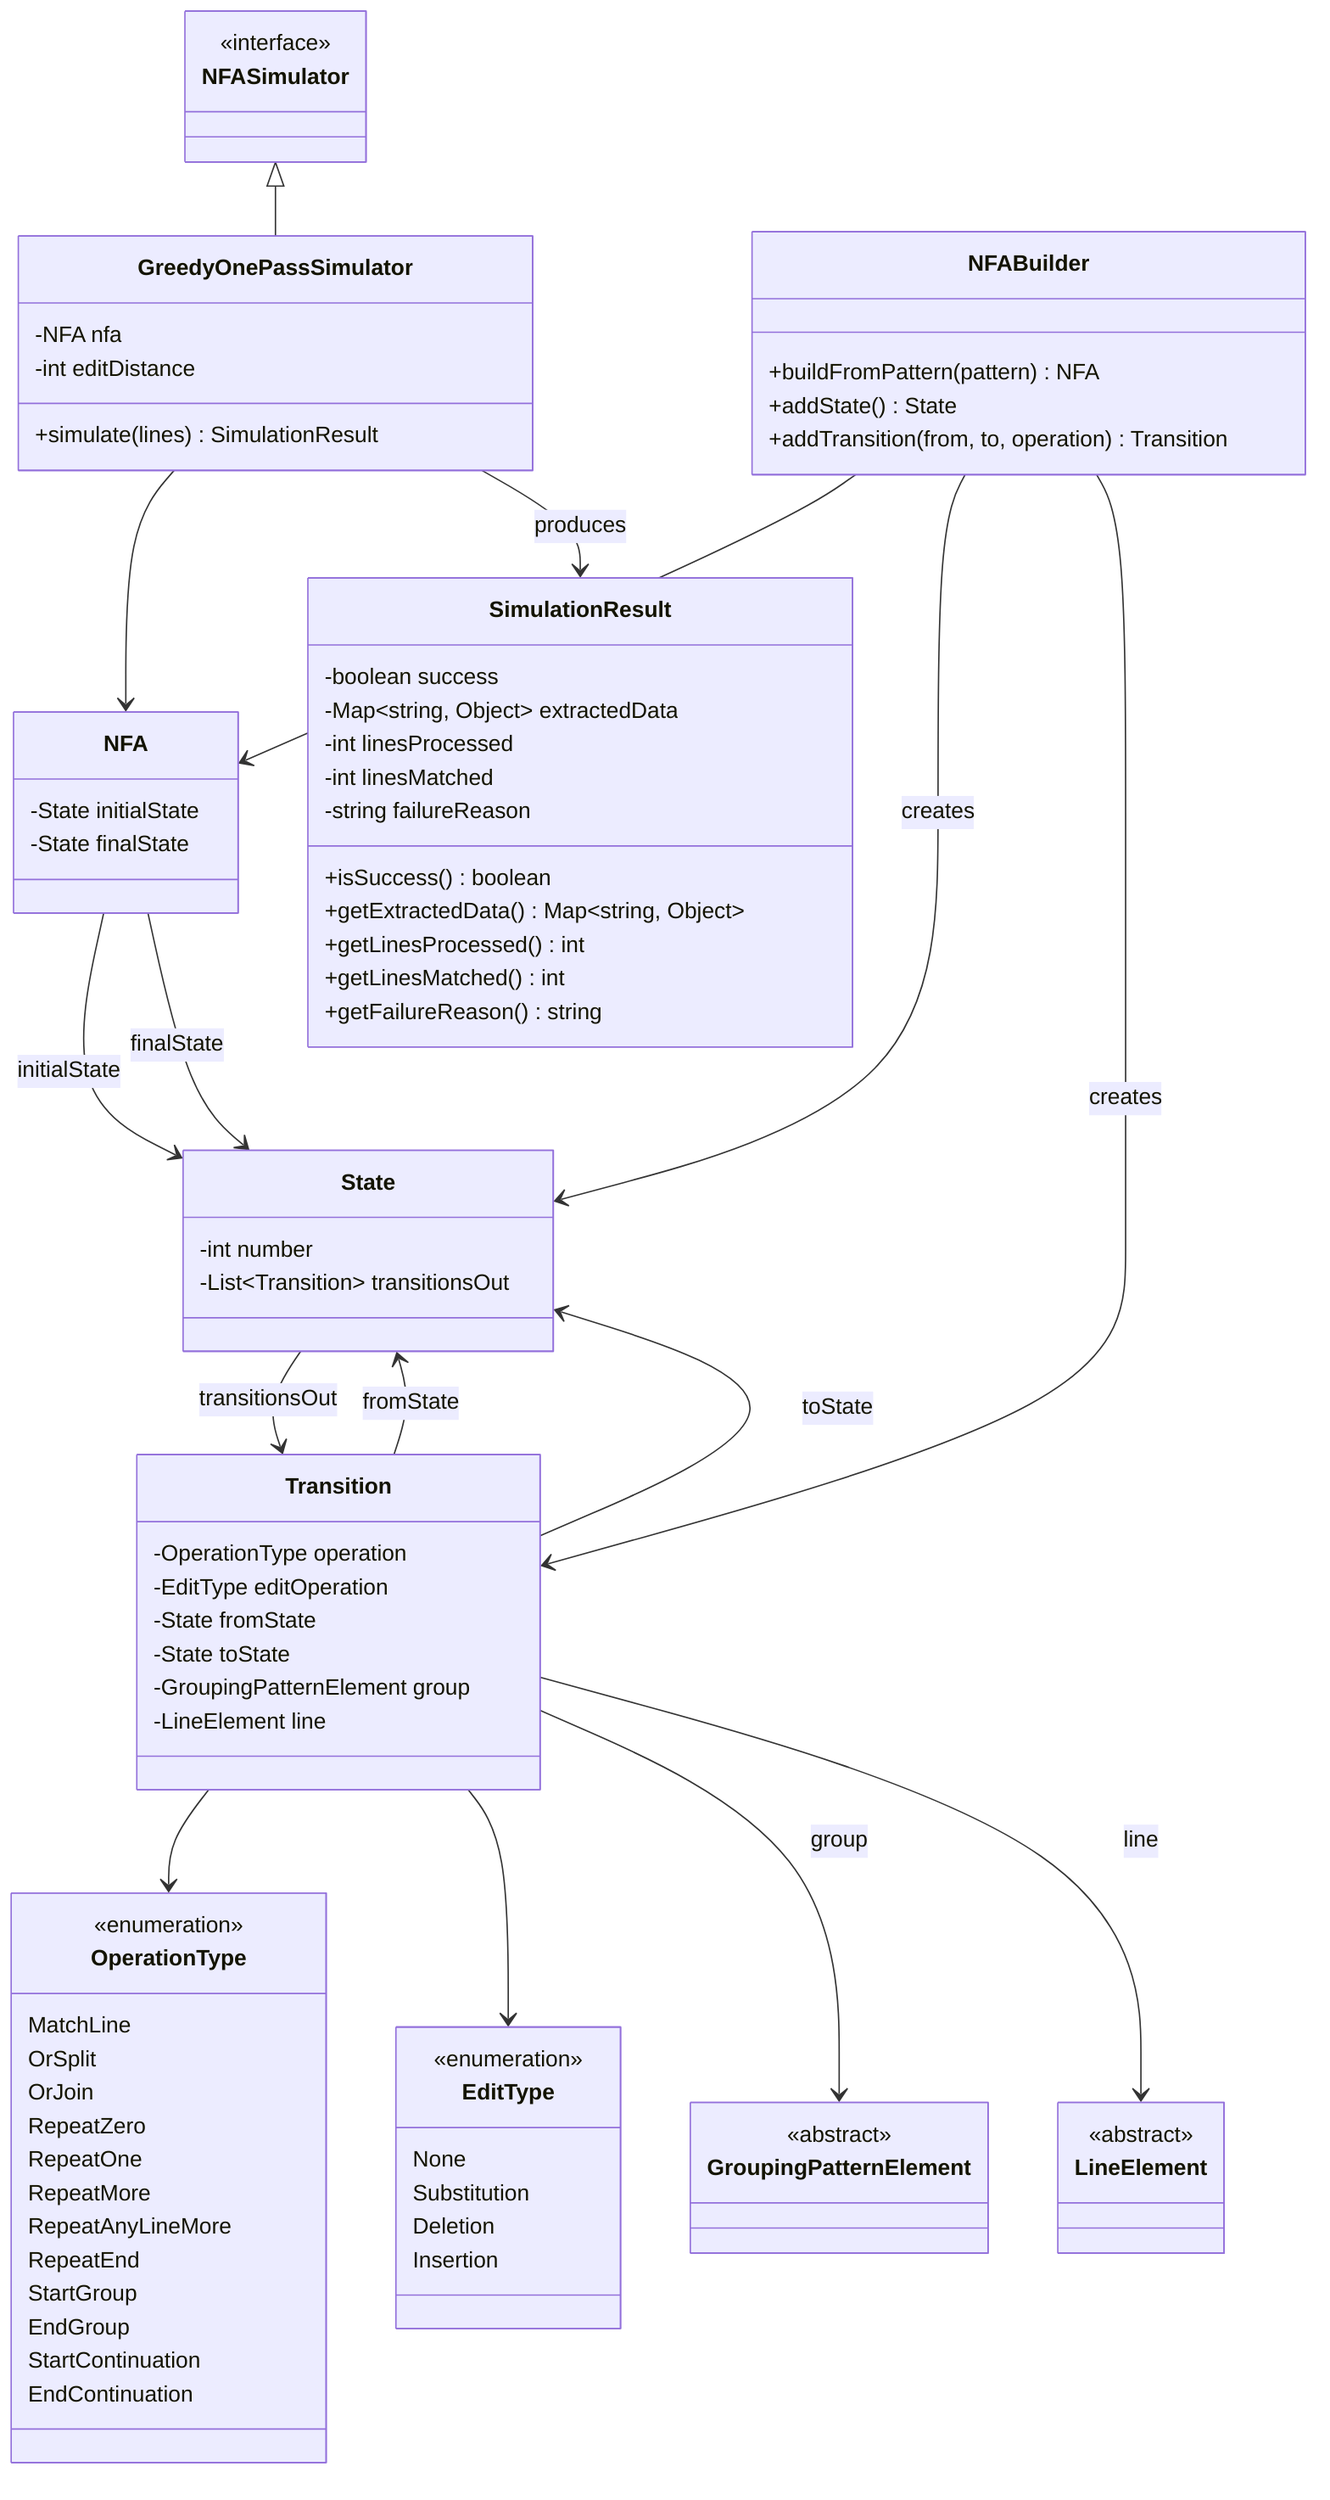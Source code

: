 classDiagram
    class NFA {
        -State initialState
        -State finalState
    }

    class State {
        -int number
        -List~Transition~ transitionsOut
    }

    class Transition {
        -OperationType operation
        -EditType editOperation
        -State fromState
        -State toState
        -GroupingPatternElement group
        -LineElement line
    }

    class NFASimulator {
        <<interface>>
    }

    class GreedyOnePassSimulator {
        -NFA nfa
        -int editDistance
        +simulate(lines) SimulationResult
    }

    class NFABuilder {
        +buildFromPattern(pattern) NFA
        +addState() State
        +addTransition(from, to, operation) Transition
    }

    class SimulationResult {
        -boolean success
        -Map~string, Object~ extractedData
        -int linesProcessed
        -int linesMatched
        -string failureReason
        +isSuccess() boolean
        +getExtractedData() Map~string, Object~
        +getLinesProcessed() int
        +getLinesMatched() int
        +getFailureReason() string
    }

    class OperationType {
        <<enumeration>>
        MatchLine
        OrSplit
        OrJoin
        RepeatZero
        RepeatOne
        RepeatMore
        RepeatAnyLineMore
        RepeatEnd
        StartGroup
        EndGroup
        StartContinuation
        EndContinuation
    }

    class GroupingPatternElement {
        <<abstract>>
    }

    class LineElement {
        <<abstract>>
    }

    class EditType {
        <<enumeration>>
        None
        Substitution
        Deletion
        Insertion
    }

    NFA --> State : initialState
    NFA --> State : finalState
    State --> Transition : transitionsOut
    Transition --> State : fromState
    Transition --> State : toState
    Transition --> OperationType
    Transition --> EditType
    Transition --> GroupingPatternElement : group
    Transition --> LineElement : line
    NFASimulator <|-- GreedyOnePassSimulator
    GreedyOnePassSimulator --> NFA
    GreedyOnePassSimulator --> SimulationResult : produces
    NFABuilder --> NFA : creates
    NFABuilder --> State : creates
    NFABuilder --> Transition : creates